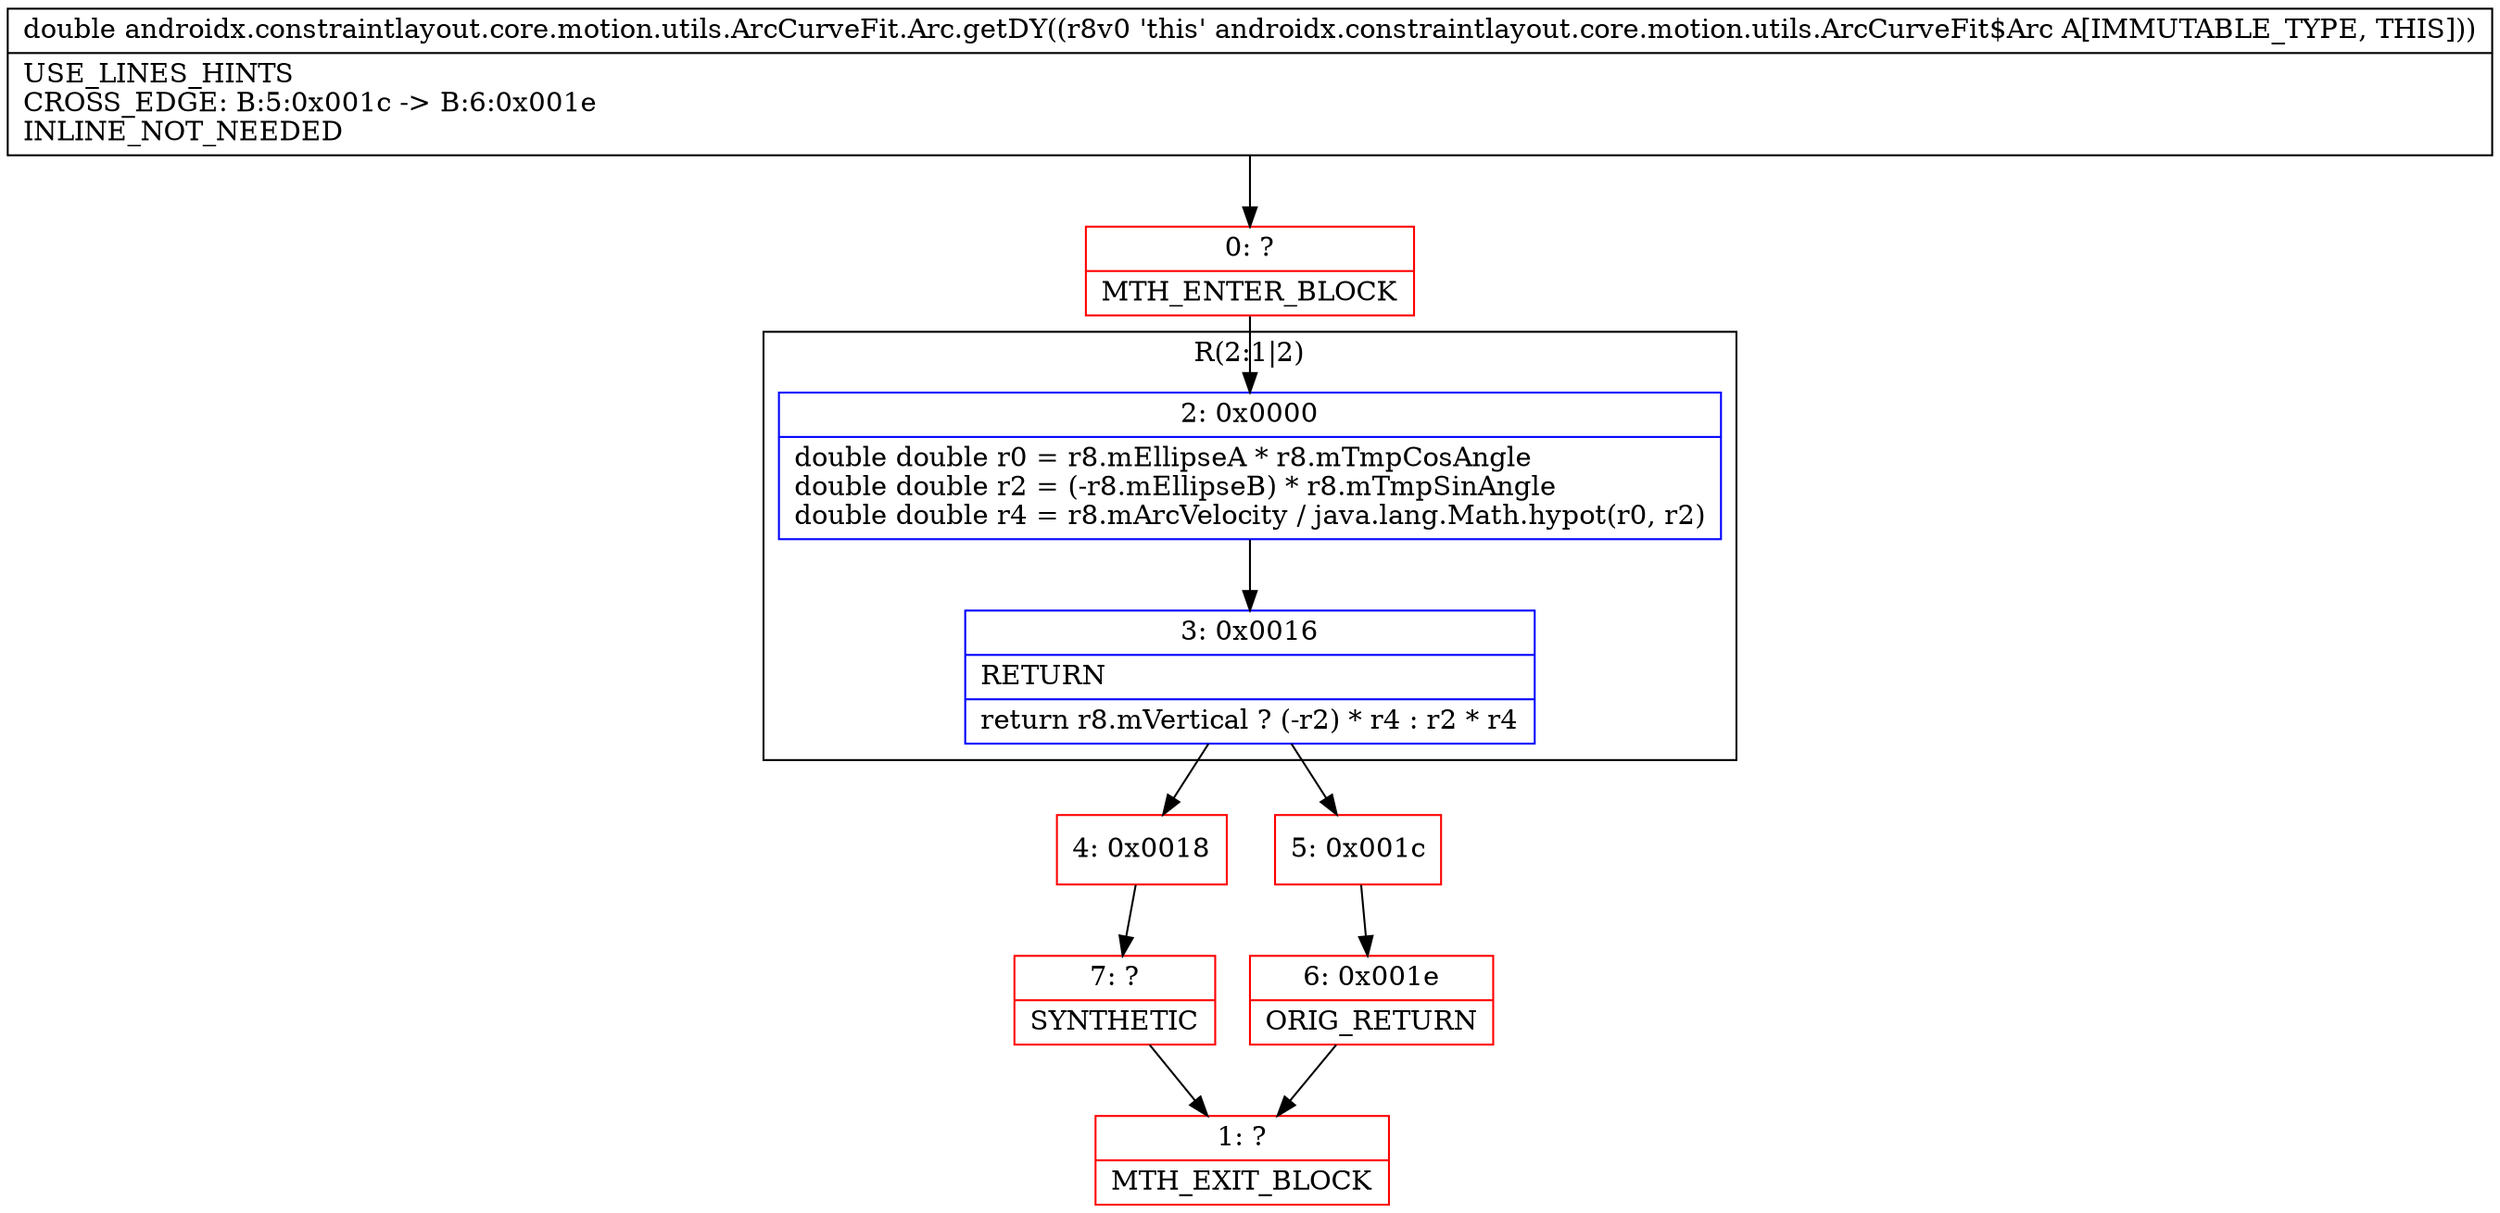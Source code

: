 digraph "CFG forandroidx.constraintlayout.core.motion.utils.ArcCurveFit.Arc.getDY()D" {
subgraph cluster_Region_1962892681 {
label = "R(2:1|2)";
node [shape=record,color=blue];
Node_2 [shape=record,label="{2\:\ 0x0000|double double r0 = r8.mEllipseA * r8.mTmpCosAngle\ldouble double r2 = (\-r8.mEllipseB) * r8.mTmpSinAngle\ldouble double r4 = r8.mArcVelocity \/ java.lang.Math.hypot(r0, r2)\l}"];
Node_3 [shape=record,label="{3\:\ 0x0016|RETURN\l|return r8.mVertical ? (\-r2) * r4 : r2 * r4\l}"];
}
Node_0 [shape=record,color=red,label="{0\:\ ?|MTH_ENTER_BLOCK\l}"];
Node_4 [shape=record,color=red,label="{4\:\ 0x0018}"];
Node_7 [shape=record,color=red,label="{7\:\ ?|SYNTHETIC\l}"];
Node_1 [shape=record,color=red,label="{1\:\ ?|MTH_EXIT_BLOCK\l}"];
Node_5 [shape=record,color=red,label="{5\:\ 0x001c}"];
Node_6 [shape=record,color=red,label="{6\:\ 0x001e|ORIG_RETURN\l}"];
MethodNode[shape=record,label="{double androidx.constraintlayout.core.motion.utils.ArcCurveFit.Arc.getDY((r8v0 'this' androidx.constraintlayout.core.motion.utils.ArcCurveFit$Arc A[IMMUTABLE_TYPE, THIS]))  | USE_LINES_HINTS\lCROSS_EDGE: B:5:0x001c \-\> B:6:0x001e\lINLINE_NOT_NEEDED\l}"];
MethodNode -> Node_0;Node_2 -> Node_3;
Node_3 -> Node_4;
Node_3 -> Node_5;
Node_0 -> Node_2;
Node_4 -> Node_7;
Node_7 -> Node_1;
Node_5 -> Node_6;
Node_6 -> Node_1;
}

